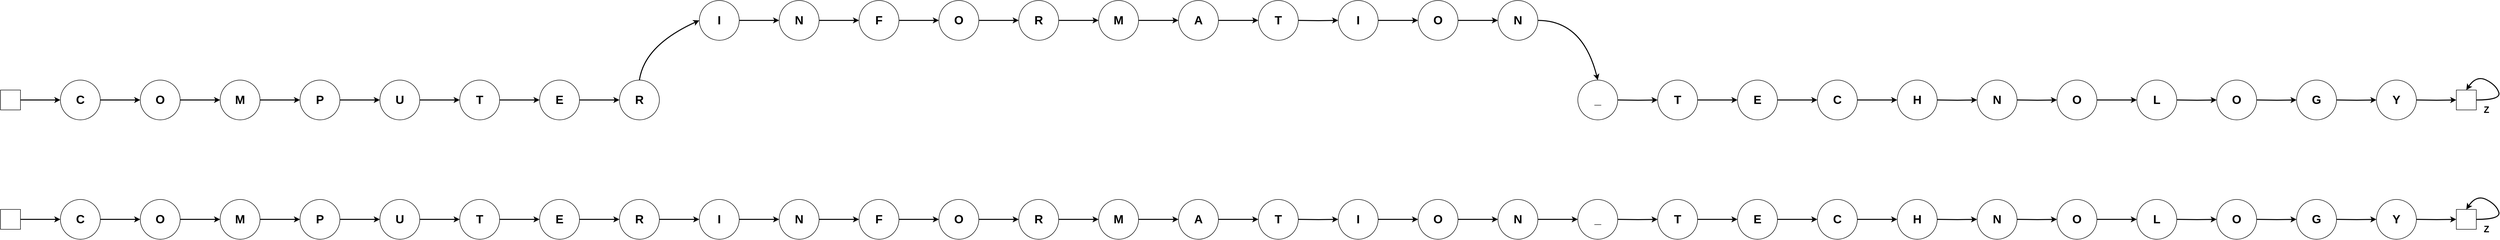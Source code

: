 <mxfile version="22.1.4" type="github">
  <diagram name="Page-1" id="v4D-5TRAHm31pBRaTfXf">
    <mxGraphModel dx="4120" dy="2120" grid="1" gridSize="10" guides="1" tooltips="1" connect="1" arrows="1" fold="1" page="1" pageScale="1" pageWidth="2800" pageHeight="1200" math="0" shadow="0">
      <root>
        <mxCell id="0" />
        <mxCell id="1" parent="0" />
        <mxCell id="GrQlZQ7Z27dUGGfjWGh0-12" style="edgeStyle=orthogonalEdgeStyle;rounded=0;orthogonalLoop=1;jettySize=auto;html=1;entryX=0;entryY=0.5;entryDx=0;entryDy=0;strokeWidth=2;" parent="1" source="GrQlZQ7Z27dUGGfjWGh0-13" target="GrQlZQ7Z27dUGGfjWGh0-15" edge="1">
          <mxGeometry relative="1" as="geometry" />
        </mxCell>
        <mxCell id="GrQlZQ7Z27dUGGfjWGh0-13" value="&lt;font style=&quot;font-size: 24px;&quot;&gt;&lt;b style=&quot;&quot;&gt;C&lt;/b&gt;&lt;/font&gt;" style="ellipse;whiteSpace=wrap;html=1;aspect=fixed;" parent="1" vertex="1">
          <mxGeometry x="200" y="320" width="80" height="80" as="geometry" />
        </mxCell>
        <mxCell id="GrQlZQ7Z27dUGGfjWGh0-14" style="edgeStyle=orthogonalEdgeStyle;rounded=0;orthogonalLoop=1;jettySize=auto;html=1;entryX=0;entryY=0.5;entryDx=0;entryDy=0;strokeWidth=2;" parent="1" source="GrQlZQ7Z27dUGGfjWGh0-15" target="GrQlZQ7Z27dUGGfjWGh0-17" edge="1">
          <mxGeometry relative="1" as="geometry" />
        </mxCell>
        <mxCell id="GrQlZQ7Z27dUGGfjWGh0-15" value="&lt;font style=&quot;font-size: 24px;&quot;&gt;&lt;b style=&quot;&quot;&gt;O&lt;/b&gt;&lt;/font&gt;" style="ellipse;whiteSpace=wrap;html=1;aspect=fixed;" parent="1" vertex="1">
          <mxGeometry x="360" y="320" width="80" height="80" as="geometry" />
        </mxCell>
        <mxCell id="GrQlZQ7Z27dUGGfjWGh0-16" style="edgeStyle=orthogonalEdgeStyle;rounded=0;orthogonalLoop=1;jettySize=auto;html=1;entryX=0;entryY=0.5;entryDx=0;entryDy=0;strokeWidth=2;" parent="1" source="GrQlZQ7Z27dUGGfjWGh0-17" target="GrQlZQ7Z27dUGGfjWGh0-19" edge="1">
          <mxGeometry relative="1" as="geometry" />
        </mxCell>
        <mxCell id="GrQlZQ7Z27dUGGfjWGh0-17" value="&lt;font style=&quot;font-size: 24px;&quot;&gt;&lt;b style=&quot;&quot;&gt;M&lt;/b&gt;&lt;/font&gt;" style="ellipse;whiteSpace=wrap;html=1;aspect=fixed;" parent="1" vertex="1">
          <mxGeometry x="520" y="320" width="80" height="80" as="geometry" />
        </mxCell>
        <mxCell id="GrQlZQ7Z27dUGGfjWGh0-18" style="edgeStyle=orthogonalEdgeStyle;rounded=0;orthogonalLoop=1;jettySize=auto;html=1;entryX=0;entryY=0.5;entryDx=0;entryDy=0;strokeWidth=2;" parent="1" source="GrQlZQ7Z27dUGGfjWGh0-19" target="GrQlZQ7Z27dUGGfjWGh0-21" edge="1">
          <mxGeometry relative="1" as="geometry" />
        </mxCell>
        <mxCell id="GrQlZQ7Z27dUGGfjWGh0-19" value="&lt;font style=&quot;font-size: 24px;&quot;&gt;&lt;b style=&quot;&quot;&gt;P&lt;/b&gt;&lt;/font&gt;" style="ellipse;whiteSpace=wrap;html=1;aspect=fixed;" parent="1" vertex="1">
          <mxGeometry x="680" y="320" width="80" height="80" as="geometry" />
        </mxCell>
        <mxCell id="GrQlZQ7Z27dUGGfjWGh0-20" style="edgeStyle=orthogonalEdgeStyle;rounded=0;orthogonalLoop=1;jettySize=auto;html=1;entryX=0;entryY=0.5;entryDx=0;entryDy=0;strokeWidth=2;" parent="1" source="GrQlZQ7Z27dUGGfjWGh0-21" target="GrQlZQ7Z27dUGGfjWGh0-23" edge="1">
          <mxGeometry relative="1" as="geometry" />
        </mxCell>
        <mxCell id="GrQlZQ7Z27dUGGfjWGh0-21" value="&lt;font style=&quot;font-size: 24px;&quot;&gt;&lt;b style=&quot;&quot;&gt;U&lt;/b&gt;&lt;/font&gt;" style="ellipse;whiteSpace=wrap;html=1;aspect=fixed;" parent="1" vertex="1">
          <mxGeometry x="840" y="320" width="80" height="80" as="geometry" />
        </mxCell>
        <mxCell id="GrQlZQ7Z27dUGGfjWGh0-22" style="edgeStyle=orthogonalEdgeStyle;rounded=0;orthogonalLoop=1;jettySize=auto;html=1;entryX=0;entryY=0.5;entryDx=0;entryDy=0;strokeWidth=2;" parent="1" source="GrQlZQ7Z27dUGGfjWGh0-23" target="GrQlZQ7Z27dUGGfjWGh0-25" edge="1">
          <mxGeometry relative="1" as="geometry" />
        </mxCell>
        <mxCell id="GrQlZQ7Z27dUGGfjWGh0-23" value="&lt;font style=&quot;font-size: 24px;&quot;&gt;&lt;b style=&quot;&quot;&gt;T&lt;/b&gt;&lt;/font&gt;" style="ellipse;whiteSpace=wrap;html=1;aspect=fixed;" parent="1" vertex="1">
          <mxGeometry x="1000" y="320" width="80" height="80" as="geometry" />
        </mxCell>
        <mxCell id="GrQlZQ7Z27dUGGfjWGh0-24" style="edgeStyle=orthogonalEdgeStyle;rounded=0;orthogonalLoop=1;jettySize=auto;html=1;entryX=0;entryY=0.5;entryDx=0;entryDy=0;strokeWidth=2;" parent="1" source="GrQlZQ7Z27dUGGfjWGh0-25" target="GrQlZQ7Z27dUGGfjWGh0-27" edge="1">
          <mxGeometry relative="1" as="geometry" />
        </mxCell>
        <mxCell id="GrQlZQ7Z27dUGGfjWGh0-25" value="&lt;font style=&quot;font-size: 24px;&quot;&gt;&lt;b style=&quot;&quot;&gt;E&lt;/b&gt;&lt;/font&gt;" style="ellipse;whiteSpace=wrap;html=1;aspect=fixed;" parent="1" vertex="1">
          <mxGeometry x="1160" y="320" width="80" height="80" as="geometry" />
        </mxCell>
        <mxCell id="GrQlZQ7Z27dUGGfjWGh0-27" value="&lt;span style=&quot;font-size: 24px;&quot;&gt;&lt;b&gt;R&lt;/b&gt;&lt;/span&gt;" style="ellipse;whiteSpace=wrap;html=1;aspect=fixed;" parent="1" vertex="1">
          <mxGeometry x="1320" y="320" width="80" height="80" as="geometry" />
        </mxCell>
        <mxCell id="GrQlZQ7Z27dUGGfjWGh0-28" value="&lt;font style=&quot;font-size: 24px;&quot;&gt;&lt;b style=&quot;&quot;&gt;_&lt;/b&gt;&lt;/font&gt;" style="ellipse;whiteSpace=wrap;html=1;aspect=fixed;" parent="1" vertex="1">
          <mxGeometry x="3240" y="320" width="80" height="80" as="geometry" />
        </mxCell>
        <mxCell id="GrQlZQ7Z27dUGGfjWGh0-29" style="edgeStyle=orthogonalEdgeStyle;rounded=0;orthogonalLoop=1;jettySize=auto;html=1;strokeWidth=2;" parent="1" source="GrQlZQ7Z27dUGGfjWGh0-30" target="GrQlZQ7Z27dUGGfjWGh0-13" edge="1">
          <mxGeometry relative="1" as="geometry" />
        </mxCell>
        <mxCell id="GrQlZQ7Z27dUGGfjWGh0-30" value="" style="whiteSpace=wrap;html=1;aspect=fixed;" parent="1" vertex="1">
          <mxGeometry x="80" y="340" width="40" height="40" as="geometry" />
        </mxCell>
        <mxCell id="GrQlZQ7Z27dUGGfjWGh0-31" value="" style="whiteSpace=wrap;html=1;aspect=fixed;" parent="1" vertex="1">
          <mxGeometry x="5000" y="340" width="40" height="40" as="geometry" />
        </mxCell>
        <mxCell id="GrQlZQ7Z27dUGGfjWGh0-32" value="" style="curved=1;endArrow=classic;html=1;rounded=0;entryX=0.5;entryY=0;entryDx=0;entryDy=0;strokeWidth=2;" parent="1" target="GrQlZQ7Z27dUGGfjWGh0-31" edge="1">
          <mxGeometry width="50" height="50" relative="1" as="geometry">
            <mxPoint x="5040" y="360" as="sourcePoint" />
            <mxPoint x="5090" y="310" as="targetPoint" />
            <Array as="points">
              <mxPoint x="5090" y="360" />
              <mxPoint x="5080" y="330" />
              <mxPoint x="5040" y="310" />
            </Array>
          </mxGeometry>
        </mxCell>
        <mxCell id="GrQlZQ7Z27dUGGfjWGh0-33" value="&lt;b style=&quot;border-color: var(--border-color); font-size: 18px;&quot;&gt;Z&lt;/b&gt;" style="text;html=1;align=center;verticalAlign=middle;resizable=0;points=[];autosize=1;strokeColor=none;fillColor=none;" parent="1" vertex="1">
          <mxGeometry x="5045" y="360" width="30" height="40" as="geometry" />
        </mxCell>
        <mxCell id="GrQlZQ7Z27dUGGfjWGh0-34" style="edgeStyle=orthogonalEdgeStyle;rounded=0;orthogonalLoop=1;jettySize=auto;html=1;entryX=0;entryY=0.5;entryDx=0;entryDy=0;strokeWidth=2;" parent="1" target="GrQlZQ7Z27dUGGfjWGh0-36" edge="1">
          <mxGeometry relative="1" as="geometry">
            <mxPoint x="3320" y="360" as="sourcePoint" />
          </mxGeometry>
        </mxCell>
        <mxCell id="GrQlZQ7Z27dUGGfjWGh0-35" style="edgeStyle=orthogonalEdgeStyle;rounded=0;orthogonalLoop=1;jettySize=auto;html=1;entryX=0;entryY=0.5;entryDx=0;entryDy=0;strokeWidth=2;" parent="1" source="GrQlZQ7Z27dUGGfjWGh0-36" target="GrQlZQ7Z27dUGGfjWGh0-38" edge="1">
          <mxGeometry relative="1" as="geometry" />
        </mxCell>
        <mxCell id="GrQlZQ7Z27dUGGfjWGh0-36" value="&lt;font style=&quot;font-size: 24px;&quot;&gt;&lt;b style=&quot;&quot;&gt;T&lt;/b&gt;&lt;/font&gt;" style="ellipse;whiteSpace=wrap;html=1;aspect=fixed;" parent="1" vertex="1">
          <mxGeometry x="3400" y="320" width="80" height="80" as="geometry" />
        </mxCell>
        <mxCell id="GrQlZQ7Z27dUGGfjWGh0-37" style="edgeStyle=orthogonalEdgeStyle;rounded=0;orthogonalLoop=1;jettySize=auto;html=1;entryX=0;entryY=0.5;entryDx=0;entryDy=0;strokeWidth=2;" parent="1" source="GrQlZQ7Z27dUGGfjWGh0-38" target="GrQlZQ7Z27dUGGfjWGh0-40" edge="1">
          <mxGeometry relative="1" as="geometry" />
        </mxCell>
        <mxCell id="GrQlZQ7Z27dUGGfjWGh0-38" value="&lt;font style=&quot;font-size: 24px;&quot;&gt;&lt;b style=&quot;&quot;&gt;E&lt;/b&gt;&lt;/font&gt;" style="ellipse;whiteSpace=wrap;html=1;aspect=fixed;" parent="1" vertex="1">
          <mxGeometry x="3560" y="320" width="80" height="80" as="geometry" />
        </mxCell>
        <mxCell id="GrQlZQ7Z27dUGGfjWGh0-39" style="edgeStyle=orthogonalEdgeStyle;rounded=0;orthogonalLoop=1;jettySize=auto;html=1;entryX=0;entryY=0.5;entryDx=0;entryDy=0;strokeWidth=2;" parent="1" source="GrQlZQ7Z27dUGGfjWGh0-40" target="GrQlZQ7Z27dUGGfjWGh0-41" edge="1">
          <mxGeometry relative="1" as="geometry" />
        </mxCell>
        <mxCell id="GrQlZQ7Z27dUGGfjWGh0-40" value="&lt;span style=&quot;font-size: 24px;&quot;&gt;&lt;b&gt;C&lt;/b&gt;&lt;/span&gt;" style="ellipse;whiteSpace=wrap;html=1;aspect=fixed;" parent="1" vertex="1">
          <mxGeometry x="3720" y="320" width="80" height="80" as="geometry" />
        </mxCell>
        <mxCell id="GrQlZQ7Z27dUGGfjWGh0-41" value="&lt;font style=&quot;font-size: 24px;&quot;&gt;&lt;b style=&quot;&quot;&gt;H&lt;/b&gt;&lt;/font&gt;" style="ellipse;whiteSpace=wrap;html=1;aspect=fixed;" parent="1" vertex="1">
          <mxGeometry x="3880" y="320" width="80" height="80" as="geometry" />
        </mxCell>
        <mxCell id="GrQlZQ7Z27dUGGfjWGh0-42" style="edgeStyle=orthogonalEdgeStyle;rounded=0;orthogonalLoop=1;jettySize=auto;html=1;entryX=0;entryY=0.5;entryDx=0;entryDy=0;strokeWidth=2;" parent="1" target="GrQlZQ7Z27dUGGfjWGh0-44" edge="1">
          <mxGeometry relative="1" as="geometry">
            <mxPoint x="3960" y="360" as="sourcePoint" />
          </mxGeometry>
        </mxCell>
        <mxCell id="GrQlZQ7Z27dUGGfjWGh0-43" style="edgeStyle=orthogonalEdgeStyle;rounded=0;orthogonalLoop=1;jettySize=auto;html=1;entryX=0;entryY=0.5;entryDx=0;entryDy=0;strokeWidth=2;" parent="1" target="GrQlZQ7Z27dUGGfjWGh0-31" edge="1">
          <mxGeometry relative="1" as="geometry">
            <mxPoint x="4920" y="360" as="sourcePoint" />
          </mxGeometry>
        </mxCell>
        <mxCell id="GrQlZQ7Z27dUGGfjWGh0-44" value="&lt;font style=&quot;font-size: 24px;&quot;&gt;&lt;b style=&quot;&quot;&gt;N&lt;/b&gt;&lt;/font&gt;" style="ellipse;whiteSpace=wrap;html=1;aspect=fixed;" parent="1" vertex="1">
          <mxGeometry x="4040" y="320" width="80" height="80" as="geometry" />
        </mxCell>
        <mxCell id="X-IzUZXBUXzdKDUrdPEt-1" style="edgeStyle=orthogonalEdgeStyle;rounded=0;orthogonalLoop=1;jettySize=auto;html=1;entryX=0;entryY=0.5;entryDx=0;entryDy=0;strokeWidth=2;" edge="1" parent="1" target="X-IzUZXBUXzdKDUrdPEt-3">
          <mxGeometry relative="1" as="geometry">
            <mxPoint x="4120" y="360" as="sourcePoint" />
          </mxGeometry>
        </mxCell>
        <mxCell id="X-IzUZXBUXzdKDUrdPEt-2" style="edgeStyle=orthogonalEdgeStyle;rounded=0;orthogonalLoop=1;jettySize=auto;html=1;entryX=0;entryY=0.5;entryDx=0;entryDy=0;strokeWidth=2;" edge="1" parent="1" source="X-IzUZXBUXzdKDUrdPEt-3" target="X-IzUZXBUXzdKDUrdPEt-4">
          <mxGeometry relative="1" as="geometry" />
        </mxCell>
        <mxCell id="X-IzUZXBUXzdKDUrdPEt-3" value="&lt;span style=&quot;font-size: 24px;&quot;&gt;&lt;b&gt;O&lt;/b&gt;&lt;/span&gt;" style="ellipse;whiteSpace=wrap;html=1;aspect=fixed;" vertex="1" parent="1">
          <mxGeometry x="4200" y="320" width="80" height="80" as="geometry" />
        </mxCell>
        <mxCell id="X-IzUZXBUXzdKDUrdPEt-4" value="&lt;font style=&quot;font-size: 24px;&quot;&gt;&lt;b style=&quot;&quot;&gt;L&lt;/b&gt;&lt;/font&gt;" style="ellipse;whiteSpace=wrap;html=1;aspect=fixed;" vertex="1" parent="1">
          <mxGeometry x="4360" y="320" width="80" height="80" as="geometry" />
        </mxCell>
        <mxCell id="X-IzUZXBUXzdKDUrdPEt-5" style="edgeStyle=orthogonalEdgeStyle;rounded=0;orthogonalLoop=1;jettySize=auto;html=1;entryX=0;entryY=0.5;entryDx=0;entryDy=0;strokeWidth=2;" edge="1" parent="1" target="X-IzUZXBUXzdKDUrdPEt-6">
          <mxGeometry relative="1" as="geometry">
            <mxPoint x="4440" y="360" as="sourcePoint" />
          </mxGeometry>
        </mxCell>
        <mxCell id="X-IzUZXBUXzdKDUrdPEt-6" value="&lt;font style=&quot;font-size: 24px;&quot;&gt;&lt;b style=&quot;&quot;&gt;O&lt;/b&gt;&lt;/font&gt;" style="ellipse;whiteSpace=wrap;html=1;aspect=fixed;" vertex="1" parent="1">
          <mxGeometry x="4520" y="320" width="80" height="80" as="geometry" />
        </mxCell>
        <mxCell id="X-IzUZXBUXzdKDUrdPEt-7" style="edgeStyle=orthogonalEdgeStyle;rounded=0;orthogonalLoop=1;jettySize=auto;html=1;entryX=0;entryY=0.5;entryDx=0;entryDy=0;strokeWidth=2;" edge="1" parent="1" target="X-IzUZXBUXzdKDUrdPEt-8">
          <mxGeometry relative="1" as="geometry">
            <mxPoint x="4600" y="360" as="sourcePoint" />
          </mxGeometry>
        </mxCell>
        <mxCell id="X-IzUZXBUXzdKDUrdPEt-8" value="&lt;font style=&quot;font-size: 24px;&quot;&gt;&lt;b style=&quot;&quot;&gt;G&lt;/b&gt;&lt;/font&gt;" style="ellipse;whiteSpace=wrap;html=1;aspect=fixed;" vertex="1" parent="1">
          <mxGeometry x="4680" y="320" width="80" height="80" as="geometry" />
        </mxCell>
        <mxCell id="X-IzUZXBUXzdKDUrdPEt-9" style="edgeStyle=orthogonalEdgeStyle;rounded=0;orthogonalLoop=1;jettySize=auto;html=1;entryX=0;entryY=0.5;entryDx=0;entryDy=0;strokeWidth=2;" edge="1" parent="1" target="X-IzUZXBUXzdKDUrdPEt-10">
          <mxGeometry relative="1" as="geometry">
            <mxPoint x="4760" y="360" as="sourcePoint" />
          </mxGeometry>
        </mxCell>
        <mxCell id="X-IzUZXBUXzdKDUrdPEt-10" value="&lt;font style=&quot;font-size: 24px;&quot;&gt;&lt;b style=&quot;&quot;&gt;Y&lt;/b&gt;&lt;/font&gt;" style="ellipse;whiteSpace=wrap;html=1;aspect=fixed;" vertex="1" parent="1">
          <mxGeometry x="4840" y="320" width="80" height="80" as="geometry" />
        </mxCell>
        <mxCell id="X-IzUZXBUXzdKDUrdPEt-11" style="edgeStyle=orthogonalEdgeStyle;rounded=0;orthogonalLoop=1;jettySize=auto;html=1;entryX=0;entryY=0.5;entryDx=0;entryDy=0;strokeWidth=2;" edge="1" parent="1" source="X-IzUZXBUXzdKDUrdPEt-12" target="X-IzUZXBUXzdKDUrdPEt-14">
          <mxGeometry relative="1" as="geometry" />
        </mxCell>
        <mxCell id="X-IzUZXBUXzdKDUrdPEt-12" value="&lt;font style=&quot;font-size: 24px;&quot;&gt;&lt;b style=&quot;&quot;&gt;I&lt;/b&gt;&lt;/font&gt;" style="ellipse;whiteSpace=wrap;html=1;aspect=fixed;" vertex="1" parent="1">
          <mxGeometry x="1480" y="160" width="80" height="80" as="geometry" />
        </mxCell>
        <mxCell id="X-IzUZXBUXzdKDUrdPEt-13" style="edgeStyle=orthogonalEdgeStyle;rounded=0;orthogonalLoop=1;jettySize=auto;html=1;entryX=0;entryY=0.5;entryDx=0;entryDy=0;strokeWidth=2;" edge="1" parent="1" source="X-IzUZXBUXzdKDUrdPEt-14" target="X-IzUZXBUXzdKDUrdPEt-16">
          <mxGeometry relative="1" as="geometry" />
        </mxCell>
        <mxCell id="X-IzUZXBUXzdKDUrdPEt-14" value="&lt;font style=&quot;font-size: 24px;&quot;&gt;&lt;b style=&quot;&quot;&gt;N&lt;/b&gt;&lt;/font&gt;" style="ellipse;whiteSpace=wrap;html=1;aspect=fixed;" vertex="1" parent="1">
          <mxGeometry x="1640" y="160" width="80" height="80" as="geometry" />
        </mxCell>
        <mxCell id="X-IzUZXBUXzdKDUrdPEt-15" style="edgeStyle=orthogonalEdgeStyle;rounded=0;orthogonalLoop=1;jettySize=auto;html=1;entryX=0;entryY=0.5;entryDx=0;entryDy=0;strokeWidth=2;" edge="1" parent="1" source="X-IzUZXBUXzdKDUrdPEt-16" target="X-IzUZXBUXzdKDUrdPEt-18">
          <mxGeometry relative="1" as="geometry" />
        </mxCell>
        <mxCell id="X-IzUZXBUXzdKDUrdPEt-16" value="&lt;font style=&quot;font-size: 24px;&quot;&gt;&lt;b style=&quot;&quot;&gt;F&lt;/b&gt;&lt;/font&gt;" style="ellipse;whiteSpace=wrap;html=1;aspect=fixed;" vertex="1" parent="1">
          <mxGeometry x="1800" y="160" width="80" height="80" as="geometry" />
        </mxCell>
        <mxCell id="X-IzUZXBUXzdKDUrdPEt-17" style="edgeStyle=orthogonalEdgeStyle;rounded=0;orthogonalLoop=1;jettySize=auto;html=1;entryX=0;entryY=0.5;entryDx=0;entryDy=0;strokeWidth=2;" edge="1" parent="1" source="X-IzUZXBUXzdKDUrdPEt-18" target="X-IzUZXBUXzdKDUrdPEt-20">
          <mxGeometry relative="1" as="geometry" />
        </mxCell>
        <mxCell id="X-IzUZXBUXzdKDUrdPEt-18" value="&lt;font style=&quot;font-size: 24px;&quot;&gt;&lt;b style=&quot;&quot;&gt;O&lt;/b&gt;&lt;/font&gt;" style="ellipse;whiteSpace=wrap;html=1;aspect=fixed;" vertex="1" parent="1">
          <mxGeometry x="1960" y="160" width="80" height="80" as="geometry" />
        </mxCell>
        <mxCell id="X-IzUZXBUXzdKDUrdPEt-19" style="edgeStyle=orthogonalEdgeStyle;rounded=0;orthogonalLoop=1;jettySize=auto;html=1;entryX=0;entryY=0.5;entryDx=0;entryDy=0;strokeWidth=2;" edge="1" parent="1" source="X-IzUZXBUXzdKDUrdPEt-20" target="X-IzUZXBUXzdKDUrdPEt-22">
          <mxGeometry relative="1" as="geometry" />
        </mxCell>
        <mxCell id="X-IzUZXBUXzdKDUrdPEt-20" value="&lt;font style=&quot;font-size: 24px;&quot;&gt;&lt;b style=&quot;&quot;&gt;R&lt;/b&gt;&lt;/font&gt;" style="ellipse;whiteSpace=wrap;html=1;aspect=fixed;" vertex="1" parent="1">
          <mxGeometry x="2120" y="160" width="80" height="80" as="geometry" />
        </mxCell>
        <mxCell id="X-IzUZXBUXzdKDUrdPEt-21" style="edgeStyle=orthogonalEdgeStyle;rounded=0;orthogonalLoop=1;jettySize=auto;html=1;entryX=0;entryY=0.5;entryDx=0;entryDy=0;strokeWidth=2;" edge="1" parent="1" source="X-IzUZXBUXzdKDUrdPEt-22" target="X-IzUZXBUXzdKDUrdPEt-24">
          <mxGeometry relative="1" as="geometry" />
        </mxCell>
        <mxCell id="X-IzUZXBUXzdKDUrdPEt-22" value="&lt;font style=&quot;font-size: 24px;&quot;&gt;&lt;b style=&quot;&quot;&gt;M&lt;/b&gt;&lt;/font&gt;" style="ellipse;whiteSpace=wrap;html=1;aspect=fixed;" vertex="1" parent="1">
          <mxGeometry x="2280" y="160" width="80" height="80" as="geometry" />
        </mxCell>
        <mxCell id="X-IzUZXBUXzdKDUrdPEt-23" style="edgeStyle=orthogonalEdgeStyle;rounded=0;orthogonalLoop=1;jettySize=auto;html=1;entryX=0;entryY=0.5;entryDx=0;entryDy=0;strokeWidth=2;" edge="1" parent="1" source="X-IzUZXBUXzdKDUrdPEt-24" target="X-IzUZXBUXzdKDUrdPEt-25">
          <mxGeometry relative="1" as="geometry" />
        </mxCell>
        <mxCell id="X-IzUZXBUXzdKDUrdPEt-24" value="&lt;font style=&quot;font-size: 24px;&quot;&gt;&lt;b style=&quot;&quot;&gt;A&lt;/b&gt;&lt;/font&gt;" style="ellipse;whiteSpace=wrap;html=1;aspect=fixed;" vertex="1" parent="1">
          <mxGeometry x="2440" y="160" width="80" height="80" as="geometry" />
        </mxCell>
        <mxCell id="X-IzUZXBUXzdKDUrdPEt-25" value="&lt;span style=&quot;font-size: 24px;&quot;&gt;&lt;b&gt;T&lt;/b&gt;&lt;/span&gt;" style="ellipse;whiteSpace=wrap;html=1;aspect=fixed;" vertex="1" parent="1">
          <mxGeometry x="2600" y="160" width="80" height="80" as="geometry" />
        </mxCell>
        <mxCell id="X-IzUZXBUXzdKDUrdPEt-26" style="edgeStyle=orthogonalEdgeStyle;rounded=0;orthogonalLoop=1;jettySize=auto;html=1;entryX=0;entryY=0.5;entryDx=0;entryDy=0;strokeWidth=2;" edge="1" parent="1" target="X-IzUZXBUXzdKDUrdPEt-28">
          <mxGeometry relative="1" as="geometry">
            <mxPoint x="2680" y="200" as="sourcePoint" />
          </mxGeometry>
        </mxCell>
        <mxCell id="X-IzUZXBUXzdKDUrdPEt-27" style="edgeStyle=orthogonalEdgeStyle;rounded=0;orthogonalLoop=1;jettySize=auto;html=1;entryX=0;entryY=0.5;entryDx=0;entryDy=0;strokeWidth=2;" edge="1" parent="1" source="X-IzUZXBUXzdKDUrdPEt-28" target="X-IzUZXBUXzdKDUrdPEt-30">
          <mxGeometry relative="1" as="geometry" />
        </mxCell>
        <mxCell id="X-IzUZXBUXzdKDUrdPEt-28" value="&lt;font style=&quot;font-size: 24px;&quot;&gt;&lt;b style=&quot;&quot;&gt;I&lt;/b&gt;&lt;/font&gt;" style="ellipse;whiteSpace=wrap;html=1;aspect=fixed;" vertex="1" parent="1">
          <mxGeometry x="2760" y="160" width="80" height="80" as="geometry" />
        </mxCell>
        <mxCell id="X-IzUZXBUXzdKDUrdPEt-29" style="edgeStyle=orthogonalEdgeStyle;rounded=0;orthogonalLoop=1;jettySize=auto;html=1;entryX=0;entryY=0.5;entryDx=0;entryDy=0;strokeWidth=2;" edge="1" parent="1" source="X-IzUZXBUXzdKDUrdPEt-30" target="X-IzUZXBUXzdKDUrdPEt-31">
          <mxGeometry relative="1" as="geometry" />
        </mxCell>
        <mxCell id="X-IzUZXBUXzdKDUrdPEt-30" value="&lt;font style=&quot;font-size: 24px;&quot;&gt;&lt;b style=&quot;&quot;&gt;O&lt;/b&gt;&lt;/font&gt;" style="ellipse;whiteSpace=wrap;html=1;aspect=fixed;" vertex="1" parent="1">
          <mxGeometry x="2920" y="160" width="80" height="80" as="geometry" />
        </mxCell>
        <mxCell id="X-IzUZXBUXzdKDUrdPEt-31" value="&lt;span style=&quot;font-size: 24px;&quot;&gt;&lt;b&gt;N&lt;/b&gt;&lt;/span&gt;" style="ellipse;whiteSpace=wrap;html=1;aspect=fixed;" vertex="1" parent="1">
          <mxGeometry x="3080" y="160" width="80" height="80" as="geometry" />
        </mxCell>
        <mxCell id="X-IzUZXBUXzdKDUrdPEt-32" value="" style="curved=1;endArrow=classic;html=1;rounded=0;strokeWidth=2;exitX=0.5;exitY=0;exitDx=0;exitDy=0;entryX=0;entryY=0.5;entryDx=0;entryDy=0;" edge="1" parent="1" source="GrQlZQ7Z27dUGGfjWGh0-27" target="X-IzUZXBUXzdKDUrdPEt-12">
          <mxGeometry width="50" height="50" relative="1" as="geometry">
            <mxPoint x="1410" y="280" as="sourcePoint" />
            <mxPoint x="1460" y="230" as="targetPoint" />
            <Array as="points">
              <mxPoint x="1370" y="250" />
            </Array>
          </mxGeometry>
        </mxCell>
        <mxCell id="X-IzUZXBUXzdKDUrdPEt-44" value="" style="curved=1;endArrow=classic;html=1;rounded=0;entryX=0.5;entryY=0;entryDx=0;entryDy=0;exitX=1;exitY=0.5;exitDx=0;exitDy=0;strokeWidth=2;" edge="1" parent="1" source="X-IzUZXBUXzdKDUrdPEt-31" target="GrQlZQ7Z27dUGGfjWGh0-28">
          <mxGeometry width="50" height="50" relative="1" as="geometry">
            <mxPoint x="3190" y="170" as="sourcePoint" />
            <mxPoint x="3240" y="120" as="targetPoint" />
            <Array as="points">
              <mxPoint x="3250" y="200" />
            </Array>
          </mxGeometry>
        </mxCell>
        <mxCell id="X-IzUZXBUXzdKDUrdPEt-45" style="edgeStyle=orthogonalEdgeStyle;rounded=0;orthogonalLoop=1;jettySize=auto;html=1;entryX=0;entryY=0.5;entryDx=0;entryDy=0;strokeWidth=2;" edge="1" parent="1" source="X-IzUZXBUXzdKDUrdPEt-46" target="X-IzUZXBUXzdKDUrdPEt-48">
          <mxGeometry relative="1" as="geometry" />
        </mxCell>
        <mxCell id="X-IzUZXBUXzdKDUrdPEt-46" value="&lt;font style=&quot;font-size: 24px;&quot;&gt;&lt;b style=&quot;&quot;&gt;C&lt;/b&gt;&lt;/font&gt;" style="ellipse;whiteSpace=wrap;html=1;aspect=fixed;" vertex="1" parent="1">
          <mxGeometry x="200" y="560" width="80" height="80" as="geometry" />
        </mxCell>
        <mxCell id="X-IzUZXBUXzdKDUrdPEt-47" style="edgeStyle=orthogonalEdgeStyle;rounded=0;orthogonalLoop=1;jettySize=auto;html=1;entryX=0;entryY=0.5;entryDx=0;entryDy=0;strokeWidth=2;" edge="1" parent="1" source="X-IzUZXBUXzdKDUrdPEt-48" target="X-IzUZXBUXzdKDUrdPEt-50">
          <mxGeometry relative="1" as="geometry" />
        </mxCell>
        <mxCell id="X-IzUZXBUXzdKDUrdPEt-48" value="&lt;font style=&quot;font-size: 24px;&quot;&gt;&lt;b style=&quot;&quot;&gt;O&lt;/b&gt;&lt;/font&gt;" style="ellipse;whiteSpace=wrap;html=1;aspect=fixed;" vertex="1" parent="1">
          <mxGeometry x="360" y="560" width="80" height="80" as="geometry" />
        </mxCell>
        <mxCell id="X-IzUZXBUXzdKDUrdPEt-49" style="edgeStyle=orthogonalEdgeStyle;rounded=0;orthogonalLoop=1;jettySize=auto;html=1;entryX=0;entryY=0.5;entryDx=0;entryDy=0;strokeWidth=2;" edge="1" parent="1" source="X-IzUZXBUXzdKDUrdPEt-50" target="X-IzUZXBUXzdKDUrdPEt-52">
          <mxGeometry relative="1" as="geometry" />
        </mxCell>
        <mxCell id="X-IzUZXBUXzdKDUrdPEt-50" value="&lt;font style=&quot;font-size: 24px;&quot;&gt;&lt;b style=&quot;&quot;&gt;M&lt;/b&gt;&lt;/font&gt;" style="ellipse;whiteSpace=wrap;html=1;aspect=fixed;" vertex="1" parent="1">
          <mxGeometry x="520" y="560" width="80" height="80" as="geometry" />
        </mxCell>
        <mxCell id="X-IzUZXBUXzdKDUrdPEt-51" style="edgeStyle=orthogonalEdgeStyle;rounded=0;orthogonalLoop=1;jettySize=auto;html=1;entryX=0;entryY=0.5;entryDx=0;entryDy=0;strokeWidth=2;" edge="1" parent="1" source="X-IzUZXBUXzdKDUrdPEt-52" target="X-IzUZXBUXzdKDUrdPEt-54">
          <mxGeometry relative="1" as="geometry" />
        </mxCell>
        <mxCell id="X-IzUZXBUXzdKDUrdPEt-52" value="&lt;font style=&quot;font-size: 24px;&quot;&gt;&lt;b style=&quot;&quot;&gt;P&lt;/b&gt;&lt;/font&gt;" style="ellipse;whiteSpace=wrap;html=1;aspect=fixed;" vertex="1" parent="1">
          <mxGeometry x="680" y="560" width="80" height="80" as="geometry" />
        </mxCell>
        <mxCell id="X-IzUZXBUXzdKDUrdPEt-53" style="edgeStyle=orthogonalEdgeStyle;rounded=0;orthogonalLoop=1;jettySize=auto;html=1;entryX=0;entryY=0.5;entryDx=0;entryDy=0;strokeWidth=2;" edge="1" parent="1" source="X-IzUZXBUXzdKDUrdPEt-54" target="X-IzUZXBUXzdKDUrdPEt-56">
          <mxGeometry relative="1" as="geometry" />
        </mxCell>
        <mxCell id="X-IzUZXBUXzdKDUrdPEt-54" value="&lt;font style=&quot;font-size: 24px;&quot;&gt;&lt;b style=&quot;&quot;&gt;U&lt;/b&gt;&lt;/font&gt;" style="ellipse;whiteSpace=wrap;html=1;aspect=fixed;" vertex="1" parent="1">
          <mxGeometry x="840" y="560" width="80" height="80" as="geometry" />
        </mxCell>
        <mxCell id="X-IzUZXBUXzdKDUrdPEt-55" style="edgeStyle=orthogonalEdgeStyle;rounded=0;orthogonalLoop=1;jettySize=auto;html=1;entryX=0;entryY=0.5;entryDx=0;entryDy=0;strokeWidth=2;" edge="1" parent="1" source="X-IzUZXBUXzdKDUrdPEt-56" target="X-IzUZXBUXzdKDUrdPEt-58">
          <mxGeometry relative="1" as="geometry" />
        </mxCell>
        <mxCell id="X-IzUZXBUXzdKDUrdPEt-56" value="&lt;font style=&quot;font-size: 24px;&quot;&gt;&lt;b style=&quot;&quot;&gt;T&lt;/b&gt;&lt;/font&gt;" style="ellipse;whiteSpace=wrap;html=1;aspect=fixed;" vertex="1" parent="1">
          <mxGeometry x="1000" y="560" width="80" height="80" as="geometry" />
        </mxCell>
        <mxCell id="X-IzUZXBUXzdKDUrdPEt-57" style="edgeStyle=orthogonalEdgeStyle;rounded=0;orthogonalLoop=1;jettySize=auto;html=1;entryX=0;entryY=0.5;entryDx=0;entryDy=0;strokeWidth=2;" edge="1" parent="1" source="X-IzUZXBUXzdKDUrdPEt-58" target="X-IzUZXBUXzdKDUrdPEt-59">
          <mxGeometry relative="1" as="geometry" />
        </mxCell>
        <mxCell id="X-IzUZXBUXzdKDUrdPEt-58" value="&lt;font style=&quot;font-size: 24px;&quot;&gt;&lt;b style=&quot;&quot;&gt;E&lt;/b&gt;&lt;/font&gt;" style="ellipse;whiteSpace=wrap;html=1;aspect=fixed;" vertex="1" parent="1">
          <mxGeometry x="1160" y="560" width="80" height="80" as="geometry" />
        </mxCell>
        <mxCell id="X-IzUZXBUXzdKDUrdPEt-131" style="edgeStyle=orthogonalEdgeStyle;rounded=0;orthogonalLoop=1;jettySize=auto;html=1;entryX=0;entryY=0.5;entryDx=0;entryDy=0;strokeWidth=2;" edge="1" parent="1" source="X-IzUZXBUXzdKDUrdPEt-59" target="X-IzUZXBUXzdKDUrdPEt-111">
          <mxGeometry relative="1" as="geometry" />
        </mxCell>
        <mxCell id="X-IzUZXBUXzdKDUrdPEt-59" value="&lt;span style=&quot;font-size: 24px;&quot;&gt;&lt;b&gt;R&lt;/b&gt;&lt;/span&gt;" style="ellipse;whiteSpace=wrap;html=1;aspect=fixed;" vertex="1" parent="1">
          <mxGeometry x="1320" y="560" width="80" height="80" as="geometry" />
        </mxCell>
        <mxCell id="X-IzUZXBUXzdKDUrdPEt-60" value="&lt;font style=&quot;font-size: 24px;&quot;&gt;&lt;b style=&quot;&quot;&gt;_&lt;/b&gt;&lt;/font&gt;" style="ellipse;whiteSpace=wrap;html=1;aspect=fixed;" vertex="1" parent="1">
          <mxGeometry x="3240" y="560" width="80" height="80" as="geometry" />
        </mxCell>
        <mxCell id="X-IzUZXBUXzdKDUrdPEt-61" style="edgeStyle=orthogonalEdgeStyle;rounded=0;orthogonalLoop=1;jettySize=auto;html=1;strokeWidth=2;" edge="1" parent="1" source="X-IzUZXBUXzdKDUrdPEt-62" target="X-IzUZXBUXzdKDUrdPEt-46">
          <mxGeometry relative="1" as="geometry" />
        </mxCell>
        <mxCell id="X-IzUZXBUXzdKDUrdPEt-62" value="" style="whiteSpace=wrap;html=1;aspect=fixed;" vertex="1" parent="1">
          <mxGeometry x="80" y="580" width="40" height="40" as="geometry" />
        </mxCell>
        <mxCell id="X-IzUZXBUXzdKDUrdPEt-63" value="" style="whiteSpace=wrap;html=1;aspect=fixed;" vertex="1" parent="1">
          <mxGeometry x="5000" y="580" width="40" height="40" as="geometry" />
        </mxCell>
        <mxCell id="X-IzUZXBUXzdKDUrdPEt-64" value="" style="curved=1;endArrow=classic;html=1;rounded=0;entryX=0.5;entryY=0;entryDx=0;entryDy=0;strokeWidth=2;" edge="1" parent="1" target="X-IzUZXBUXzdKDUrdPEt-63">
          <mxGeometry width="50" height="50" relative="1" as="geometry">
            <mxPoint x="5040" y="600" as="sourcePoint" />
            <mxPoint x="5090" y="550" as="targetPoint" />
            <Array as="points">
              <mxPoint x="5090" y="600" />
              <mxPoint x="5080" y="570" />
              <mxPoint x="5040" y="550" />
            </Array>
          </mxGeometry>
        </mxCell>
        <mxCell id="X-IzUZXBUXzdKDUrdPEt-65" value="&lt;b style=&quot;border-color: var(--border-color); font-size: 18px;&quot;&gt;Z&lt;/b&gt;" style="text;html=1;align=center;verticalAlign=middle;resizable=0;points=[];autosize=1;strokeColor=none;fillColor=none;" vertex="1" parent="1">
          <mxGeometry x="5045" y="600" width="30" height="40" as="geometry" />
        </mxCell>
        <mxCell id="X-IzUZXBUXzdKDUrdPEt-66" style="edgeStyle=orthogonalEdgeStyle;rounded=0;orthogonalLoop=1;jettySize=auto;html=1;entryX=0;entryY=0.5;entryDx=0;entryDy=0;strokeWidth=2;" edge="1" parent="1" target="X-IzUZXBUXzdKDUrdPEt-68">
          <mxGeometry relative="1" as="geometry">
            <mxPoint x="3320" y="600" as="sourcePoint" />
          </mxGeometry>
        </mxCell>
        <mxCell id="X-IzUZXBUXzdKDUrdPEt-67" style="edgeStyle=orthogonalEdgeStyle;rounded=0;orthogonalLoop=1;jettySize=auto;html=1;entryX=0;entryY=0.5;entryDx=0;entryDy=0;strokeWidth=2;" edge="1" parent="1" source="X-IzUZXBUXzdKDUrdPEt-68" target="X-IzUZXBUXzdKDUrdPEt-70">
          <mxGeometry relative="1" as="geometry" />
        </mxCell>
        <mxCell id="X-IzUZXBUXzdKDUrdPEt-68" value="&lt;font style=&quot;font-size: 24px;&quot;&gt;&lt;b style=&quot;&quot;&gt;T&lt;/b&gt;&lt;/font&gt;" style="ellipse;whiteSpace=wrap;html=1;aspect=fixed;" vertex="1" parent="1">
          <mxGeometry x="3400" y="560" width="80" height="80" as="geometry" />
        </mxCell>
        <mxCell id="X-IzUZXBUXzdKDUrdPEt-69" style="edgeStyle=orthogonalEdgeStyle;rounded=0;orthogonalLoop=1;jettySize=auto;html=1;entryX=0;entryY=0.5;entryDx=0;entryDy=0;strokeWidth=2;" edge="1" parent="1" source="X-IzUZXBUXzdKDUrdPEt-70" target="X-IzUZXBUXzdKDUrdPEt-72">
          <mxGeometry relative="1" as="geometry" />
        </mxCell>
        <mxCell id="X-IzUZXBUXzdKDUrdPEt-70" value="&lt;font style=&quot;font-size: 24px;&quot;&gt;&lt;b style=&quot;&quot;&gt;E&lt;/b&gt;&lt;/font&gt;" style="ellipse;whiteSpace=wrap;html=1;aspect=fixed;" vertex="1" parent="1">
          <mxGeometry x="3560" y="560" width="80" height="80" as="geometry" />
        </mxCell>
        <mxCell id="X-IzUZXBUXzdKDUrdPEt-71" style="edgeStyle=orthogonalEdgeStyle;rounded=0;orthogonalLoop=1;jettySize=auto;html=1;entryX=0;entryY=0.5;entryDx=0;entryDy=0;strokeWidth=2;" edge="1" parent="1" source="X-IzUZXBUXzdKDUrdPEt-72" target="X-IzUZXBUXzdKDUrdPEt-73">
          <mxGeometry relative="1" as="geometry" />
        </mxCell>
        <mxCell id="X-IzUZXBUXzdKDUrdPEt-72" value="&lt;span style=&quot;font-size: 24px;&quot;&gt;&lt;b&gt;C&lt;/b&gt;&lt;/span&gt;" style="ellipse;whiteSpace=wrap;html=1;aspect=fixed;" vertex="1" parent="1">
          <mxGeometry x="3720" y="560" width="80" height="80" as="geometry" />
        </mxCell>
        <mxCell id="X-IzUZXBUXzdKDUrdPEt-73" value="&lt;font style=&quot;font-size: 24px;&quot;&gt;&lt;b style=&quot;&quot;&gt;H&lt;/b&gt;&lt;/font&gt;" style="ellipse;whiteSpace=wrap;html=1;aspect=fixed;" vertex="1" parent="1">
          <mxGeometry x="3880" y="560" width="80" height="80" as="geometry" />
        </mxCell>
        <mxCell id="X-IzUZXBUXzdKDUrdPEt-74" style="edgeStyle=orthogonalEdgeStyle;rounded=0;orthogonalLoop=1;jettySize=auto;html=1;entryX=0;entryY=0.5;entryDx=0;entryDy=0;strokeWidth=2;" edge="1" parent="1" target="X-IzUZXBUXzdKDUrdPEt-76">
          <mxGeometry relative="1" as="geometry">
            <mxPoint x="3960" y="600" as="sourcePoint" />
          </mxGeometry>
        </mxCell>
        <mxCell id="X-IzUZXBUXzdKDUrdPEt-75" style="edgeStyle=orthogonalEdgeStyle;rounded=0;orthogonalLoop=1;jettySize=auto;html=1;entryX=0;entryY=0.5;entryDx=0;entryDy=0;strokeWidth=2;" edge="1" parent="1" target="X-IzUZXBUXzdKDUrdPEt-63">
          <mxGeometry relative="1" as="geometry">
            <mxPoint x="4920" y="600" as="sourcePoint" />
          </mxGeometry>
        </mxCell>
        <mxCell id="X-IzUZXBUXzdKDUrdPEt-76" value="&lt;font style=&quot;font-size: 24px;&quot;&gt;&lt;b style=&quot;&quot;&gt;N&lt;/b&gt;&lt;/font&gt;" style="ellipse;whiteSpace=wrap;html=1;aspect=fixed;" vertex="1" parent="1">
          <mxGeometry x="4040" y="560" width="80" height="80" as="geometry" />
        </mxCell>
        <mxCell id="X-IzUZXBUXzdKDUrdPEt-77" style="edgeStyle=orthogonalEdgeStyle;rounded=0;orthogonalLoop=1;jettySize=auto;html=1;entryX=0;entryY=0.5;entryDx=0;entryDy=0;strokeWidth=2;" edge="1" parent="1" target="X-IzUZXBUXzdKDUrdPEt-79">
          <mxGeometry relative="1" as="geometry">
            <mxPoint x="4120" y="600" as="sourcePoint" />
          </mxGeometry>
        </mxCell>
        <mxCell id="X-IzUZXBUXzdKDUrdPEt-78" style="edgeStyle=orthogonalEdgeStyle;rounded=0;orthogonalLoop=1;jettySize=auto;html=1;entryX=0;entryY=0.5;entryDx=0;entryDy=0;strokeWidth=2;" edge="1" parent="1" source="X-IzUZXBUXzdKDUrdPEt-79" target="X-IzUZXBUXzdKDUrdPEt-80">
          <mxGeometry relative="1" as="geometry" />
        </mxCell>
        <mxCell id="X-IzUZXBUXzdKDUrdPEt-79" value="&lt;span style=&quot;font-size: 24px;&quot;&gt;&lt;b&gt;O&lt;/b&gt;&lt;/span&gt;" style="ellipse;whiteSpace=wrap;html=1;aspect=fixed;" vertex="1" parent="1">
          <mxGeometry x="4200" y="560" width="80" height="80" as="geometry" />
        </mxCell>
        <mxCell id="X-IzUZXBUXzdKDUrdPEt-80" value="&lt;font style=&quot;font-size: 24px;&quot;&gt;&lt;b style=&quot;&quot;&gt;L&lt;/b&gt;&lt;/font&gt;" style="ellipse;whiteSpace=wrap;html=1;aspect=fixed;" vertex="1" parent="1">
          <mxGeometry x="4360" y="560" width="80" height="80" as="geometry" />
        </mxCell>
        <mxCell id="X-IzUZXBUXzdKDUrdPEt-81" style="edgeStyle=orthogonalEdgeStyle;rounded=0;orthogonalLoop=1;jettySize=auto;html=1;entryX=0;entryY=0.5;entryDx=0;entryDy=0;strokeWidth=2;" edge="1" parent="1" target="X-IzUZXBUXzdKDUrdPEt-82">
          <mxGeometry relative="1" as="geometry">
            <mxPoint x="4440" y="600" as="sourcePoint" />
          </mxGeometry>
        </mxCell>
        <mxCell id="X-IzUZXBUXzdKDUrdPEt-82" value="&lt;font style=&quot;font-size: 24px;&quot;&gt;&lt;b style=&quot;&quot;&gt;O&lt;/b&gt;&lt;/font&gt;" style="ellipse;whiteSpace=wrap;html=1;aspect=fixed;" vertex="1" parent="1">
          <mxGeometry x="4520" y="560" width="80" height="80" as="geometry" />
        </mxCell>
        <mxCell id="X-IzUZXBUXzdKDUrdPEt-83" style="edgeStyle=orthogonalEdgeStyle;rounded=0;orthogonalLoop=1;jettySize=auto;html=1;entryX=0;entryY=0.5;entryDx=0;entryDy=0;strokeWidth=2;" edge="1" parent="1" target="X-IzUZXBUXzdKDUrdPEt-84">
          <mxGeometry relative="1" as="geometry">
            <mxPoint x="4600" y="600" as="sourcePoint" />
          </mxGeometry>
        </mxCell>
        <mxCell id="X-IzUZXBUXzdKDUrdPEt-84" value="&lt;font style=&quot;font-size: 24px;&quot;&gt;&lt;b style=&quot;&quot;&gt;G&lt;/b&gt;&lt;/font&gt;" style="ellipse;whiteSpace=wrap;html=1;aspect=fixed;" vertex="1" parent="1">
          <mxGeometry x="4680" y="560" width="80" height="80" as="geometry" />
        </mxCell>
        <mxCell id="X-IzUZXBUXzdKDUrdPEt-85" style="edgeStyle=orthogonalEdgeStyle;rounded=0;orthogonalLoop=1;jettySize=auto;html=1;entryX=0;entryY=0.5;entryDx=0;entryDy=0;strokeWidth=2;" edge="1" parent="1" target="X-IzUZXBUXzdKDUrdPEt-86">
          <mxGeometry relative="1" as="geometry">
            <mxPoint x="4760" y="600" as="sourcePoint" />
          </mxGeometry>
        </mxCell>
        <mxCell id="X-IzUZXBUXzdKDUrdPEt-86" value="&lt;font style=&quot;font-size: 24px;&quot;&gt;&lt;b style=&quot;&quot;&gt;Y&lt;/b&gt;&lt;/font&gt;" style="ellipse;whiteSpace=wrap;html=1;aspect=fixed;" vertex="1" parent="1">
          <mxGeometry x="4840" y="560" width="80" height="80" as="geometry" />
        </mxCell>
        <mxCell id="X-IzUZXBUXzdKDUrdPEt-110" style="edgeStyle=orthogonalEdgeStyle;rounded=0;orthogonalLoop=1;jettySize=auto;html=1;entryX=0;entryY=0.5;entryDx=0;entryDy=0;strokeWidth=2;" edge="1" parent="1" source="X-IzUZXBUXzdKDUrdPEt-111" target="X-IzUZXBUXzdKDUrdPEt-113">
          <mxGeometry relative="1" as="geometry" />
        </mxCell>
        <mxCell id="X-IzUZXBUXzdKDUrdPEt-111" value="&lt;font style=&quot;font-size: 24px;&quot;&gt;&lt;b style=&quot;&quot;&gt;I&lt;/b&gt;&lt;/font&gt;" style="ellipse;whiteSpace=wrap;html=1;aspect=fixed;" vertex="1" parent="1">
          <mxGeometry x="1480" y="560" width="80" height="80" as="geometry" />
        </mxCell>
        <mxCell id="X-IzUZXBUXzdKDUrdPEt-112" style="edgeStyle=orthogonalEdgeStyle;rounded=0;orthogonalLoop=1;jettySize=auto;html=1;entryX=0;entryY=0.5;entryDx=0;entryDy=0;strokeWidth=2;" edge="1" parent="1" source="X-IzUZXBUXzdKDUrdPEt-113" target="X-IzUZXBUXzdKDUrdPEt-115">
          <mxGeometry relative="1" as="geometry" />
        </mxCell>
        <mxCell id="X-IzUZXBUXzdKDUrdPEt-113" value="&lt;font style=&quot;font-size: 24px;&quot;&gt;&lt;b style=&quot;&quot;&gt;N&lt;/b&gt;&lt;/font&gt;" style="ellipse;whiteSpace=wrap;html=1;aspect=fixed;" vertex="1" parent="1">
          <mxGeometry x="1640" y="560" width="80" height="80" as="geometry" />
        </mxCell>
        <mxCell id="X-IzUZXBUXzdKDUrdPEt-114" style="edgeStyle=orthogonalEdgeStyle;rounded=0;orthogonalLoop=1;jettySize=auto;html=1;entryX=0;entryY=0.5;entryDx=0;entryDy=0;strokeWidth=2;" edge="1" parent="1" source="X-IzUZXBUXzdKDUrdPEt-115" target="X-IzUZXBUXzdKDUrdPEt-117">
          <mxGeometry relative="1" as="geometry" />
        </mxCell>
        <mxCell id="X-IzUZXBUXzdKDUrdPEt-115" value="&lt;font style=&quot;font-size: 24px;&quot;&gt;&lt;b style=&quot;&quot;&gt;F&lt;/b&gt;&lt;/font&gt;" style="ellipse;whiteSpace=wrap;html=1;aspect=fixed;" vertex="1" parent="1">
          <mxGeometry x="1800" y="560" width="80" height="80" as="geometry" />
        </mxCell>
        <mxCell id="X-IzUZXBUXzdKDUrdPEt-116" style="edgeStyle=orthogonalEdgeStyle;rounded=0;orthogonalLoop=1;jettySize=auto;html=1;entryX=0;entryY=0.5;entryDx=0;entryDy=0;strokeWidth=2;" edge="1" parent="1" source="X-IzUZXBUXzdKDUrdPEt-117" target="X-IzUZXBUXzdKDUrdPEt-119">
          <mxGeometry relative="1" as="geometry" />
        </mxCell>
        <mxCell id="X-IzUZXBUXzdKDUrdPEt-117" value="&lt;font style=&quot;font-size: 24px;&quot;&gt;&lt;b style=&quot;&quot;&gt;O&lt;/b&gt;&lt;/font&gt;" style="ellipse;whiteSpace=wrap;html=1;aspect=fixed;" vertex="1" parent="1">
          <mxGeometry x="1960" y="560" width="80" height="80" as="geometry" />
        </mxCell>
        <mxCell id="X-IzUZXBUXzdKDUrdPEt-118" style="edgeStyle=orthogonalEdgeStyle;rounded=0;orthogonalLoop=1;jettySize=auto;html=1;entryX=0;entryY=0.5;entryDx=0;entryDy=0;strokeWidth=2;" edge="1" parent="1" source="X-IzUZXBUXzdKDUrdPEt-119" target="X-IzUZXBUXzdKDUrdPEt-121">
          <mxGeometry relative="1" as="geometry" />
        </mxCell>
        <mxCell id="X-IzUZXBUXzdKDUrdPEt-119" value="&lt;font style=&quot;font-size: 24px;&quot;&gt;&lt;b style=&quot;&quot;&gt;R&lt;/b&gt;&lt;/font&gt;" style="ellipse;whiteSpace=wrap;html=1;aspect=fixed;" vertex="1" parent="1">
          <mxGeometry x="2120" y="560" width="80" height="80" as="geometry" />
        </mxCell>
        <mxCell id="X-IzUZXBUXzdKDUrdPEt-120" style="edgeStyle=orthogonalEdgeStyle;rounded=0;orthogonalLoop=1;jettySize=auto;html=1;entryX=0;entryY=0.5;entryDx=0;entryDy=0;strokeWidth=2;" edge="1" parent="1" source="X-IzUZXBUXzdKDUrdPEt-121" target="X-IzUZXBUXzdKDUrdPEt-123">
          <mxGeometry relative="1" as="geometry" />
        </mxCell>
        <mxCell id="X-IzUZXBUXzdKDUrdPEt-121" value="&lt;font style=&quot;font-size: 24px;&quot;&gt;&lt;b style=&quot;&quot;&gt;M&lt;/b&gt;&lt;/font&gt;" style="ellipse;whiteSpace=wrap;html=1;aspect=fixed;" vertex="1" parent="1">
          <mxGeometry x="2280" y="560" width="80" height="80" as="geometry" />
        </mxCell>
        <mxCell id="X-IzUZXBUXzdKDUrdPEt-122" style="edgeStyle=orthogonalEdgeStyle;rounded=0;orthogonalLoop=1;jettySize=auto;html=1;entryX=0;entryY=0.5;entryDx=0;entryDy=0;strokeWidth=2;" edge="1" parent="1" source="X-IzUZXBUXzdKDUrdPEt-123" target="X-IzUZXBUXzdKDUrdPEt-124">
          <mxGeometry relative="1" as="geometry" />
        </mxCell>
        <mxCell id="X-IzUZXBUXzdKDUrdPEt-123" value="&lt;font style=&quot;font-size: 24px;&quot;&gt;&lt;b style=&quot;&quot;&gt;A&lt;/b&gt;&lt;/font&gt;" style="ellipse;whiteSpace=wrap;html=1;aspect=fixed;" vertex="1" parent="1">
          <mxGeometry x="2440" y="560" width="80" height="80" as="geometry" />
        </mxCell>
        <mxCell id="X-IzUZXBUXzdKDUrdPEt-124" value="&lt;span style=&quot;font-size: 24px;&quot;&gt;&lt;b&gt;T&lt;/b&gt;&lt;/span&gt;" style="ellipse;whiteSpace=wrap;html=1;aspect=fixed;" vertex="1" parent="1">
          <mxGeometry x="2600" y="560" width="80" height="80" as="geometry" />
        </mxCell>
        <mxCell id="X-IzUZXBUXzdKDUrdPEt-125" style="edgeStyle=orthogonalEdgeStyle;rounded=0;orthogonalLoop=1;jettySize=auto;html=1;entryX=0;entryY=0.5;entryDx=0;entryDy=0;strokeWidth=2;" edge="1" parent="1" target="X-IzUZXBUXzdKDUrdPEt-127">
          <mxGeometry relative="1" as="geometry">
            <mxPoint x="2680" y="600" as="sourcePoint" />
          </mxGeometry>
        </mxCell>
        <mxCell id="X-IzUZXBUXzdKDUrdPEt-126" style="edgeStyle=orthogonalEdgeStyle;rounded=0;orthogonalLoop=1;jettySize=auto;html=1;entryX=0;entryY=0.5;entryDx=0;entryDy=0;strokeWidth=2;" edge="1" parent="1" source="X-IzUZXBUXzdKDUrdPEt-127" target="X-IzUZXBUXzdKDUrdPEt-129">
          <mxGeometry relative="1" as="geometry" />
        </mxCell>
        <mxCell id="X-IzUZXBUXzdKDUrdPEt-127" value="&lt;font style=&quot;font-size: 24px;&quot;&gt;&lt;b style=&quot;&quot;&gt;I&lt;/b&gt;&lt;/font&gt;" style="ellipse;whiteSpace=wrap;html=1;aspect=fixed;" vertex="1" parent="1">
          <mxGeometry x="2760" y="560" width="80" height="80" as="geometry" />
        </mxCell>
        <mxCell id="X-IzUZXBUXzdKDUrdPEt-128" style="edgeStyle=orthogonalEdgeStyle;rounded=0;orthogonalLoop=1;jettySize=auto;html=1;entryX=0;entryY=0.5;entryDx=0;entryDy=0;strokeWidth=2;" edge="1" parent="1" source="X-IzUZXBUXzdKDUrdPEt-129" target="X-IzUZXBUXzdKDUrdPEt-130">
          <mxGeometry relative="1" as="geometry" />
        </mxCell>
        <mxCell id="X-IzUZXBUXzdKDUrdPEt-129" value="&lt;font style=&quot;font-size: 24px;&quot;&gt;&lt;b style=&quot;&quot;&gt;O&lt;/b&gt;&lt;/font&gt;" style="ellipse;whiteSpace=wrap;html=1;aspect=fixed;" vertex="1" parent="1">
          <mxGeometry x="2920" y="560" width="80" height="80" as="geometry" />
        </mxCell>
        <mxCell id="X-IzUZXBUXzdKDUrdPEt-132" style="edgeStyle=orthogonalEdgeStyle;rounded=0;orthogonalLoop=1;jettySize=auto;html=1;entryX=0;entryY=0.5;entryDx=0;entryDy=0;strokeWidth=2;" edge="1" parent="1" source="X-IzUZXBUXzdKDUrdPEt-130" target="X-IzUZXBUXzdKDUrdPEt-60">
          <mxGeometry relative="1" as="geometry" />
        </mxCell>
        <mxCell id="X-IzUZXBUXzdKDUrdPEt-130" value="&lt;span style=&quot;font-size: 24px;&quot;&gt;&lt;b&gt;N&lt;/b&gt;&lt;/span&gt;" style="ellipse;whiteSpace=wrap;html=1;aspect=fixed;" vertex="1" parent="1">
          <mxGeometry x="3080" y="560" width="80" height="80" as="geometry" />
        </mxCell>
      </root>
    </mxGraphModel>
  </diagram>
</mxfile>
